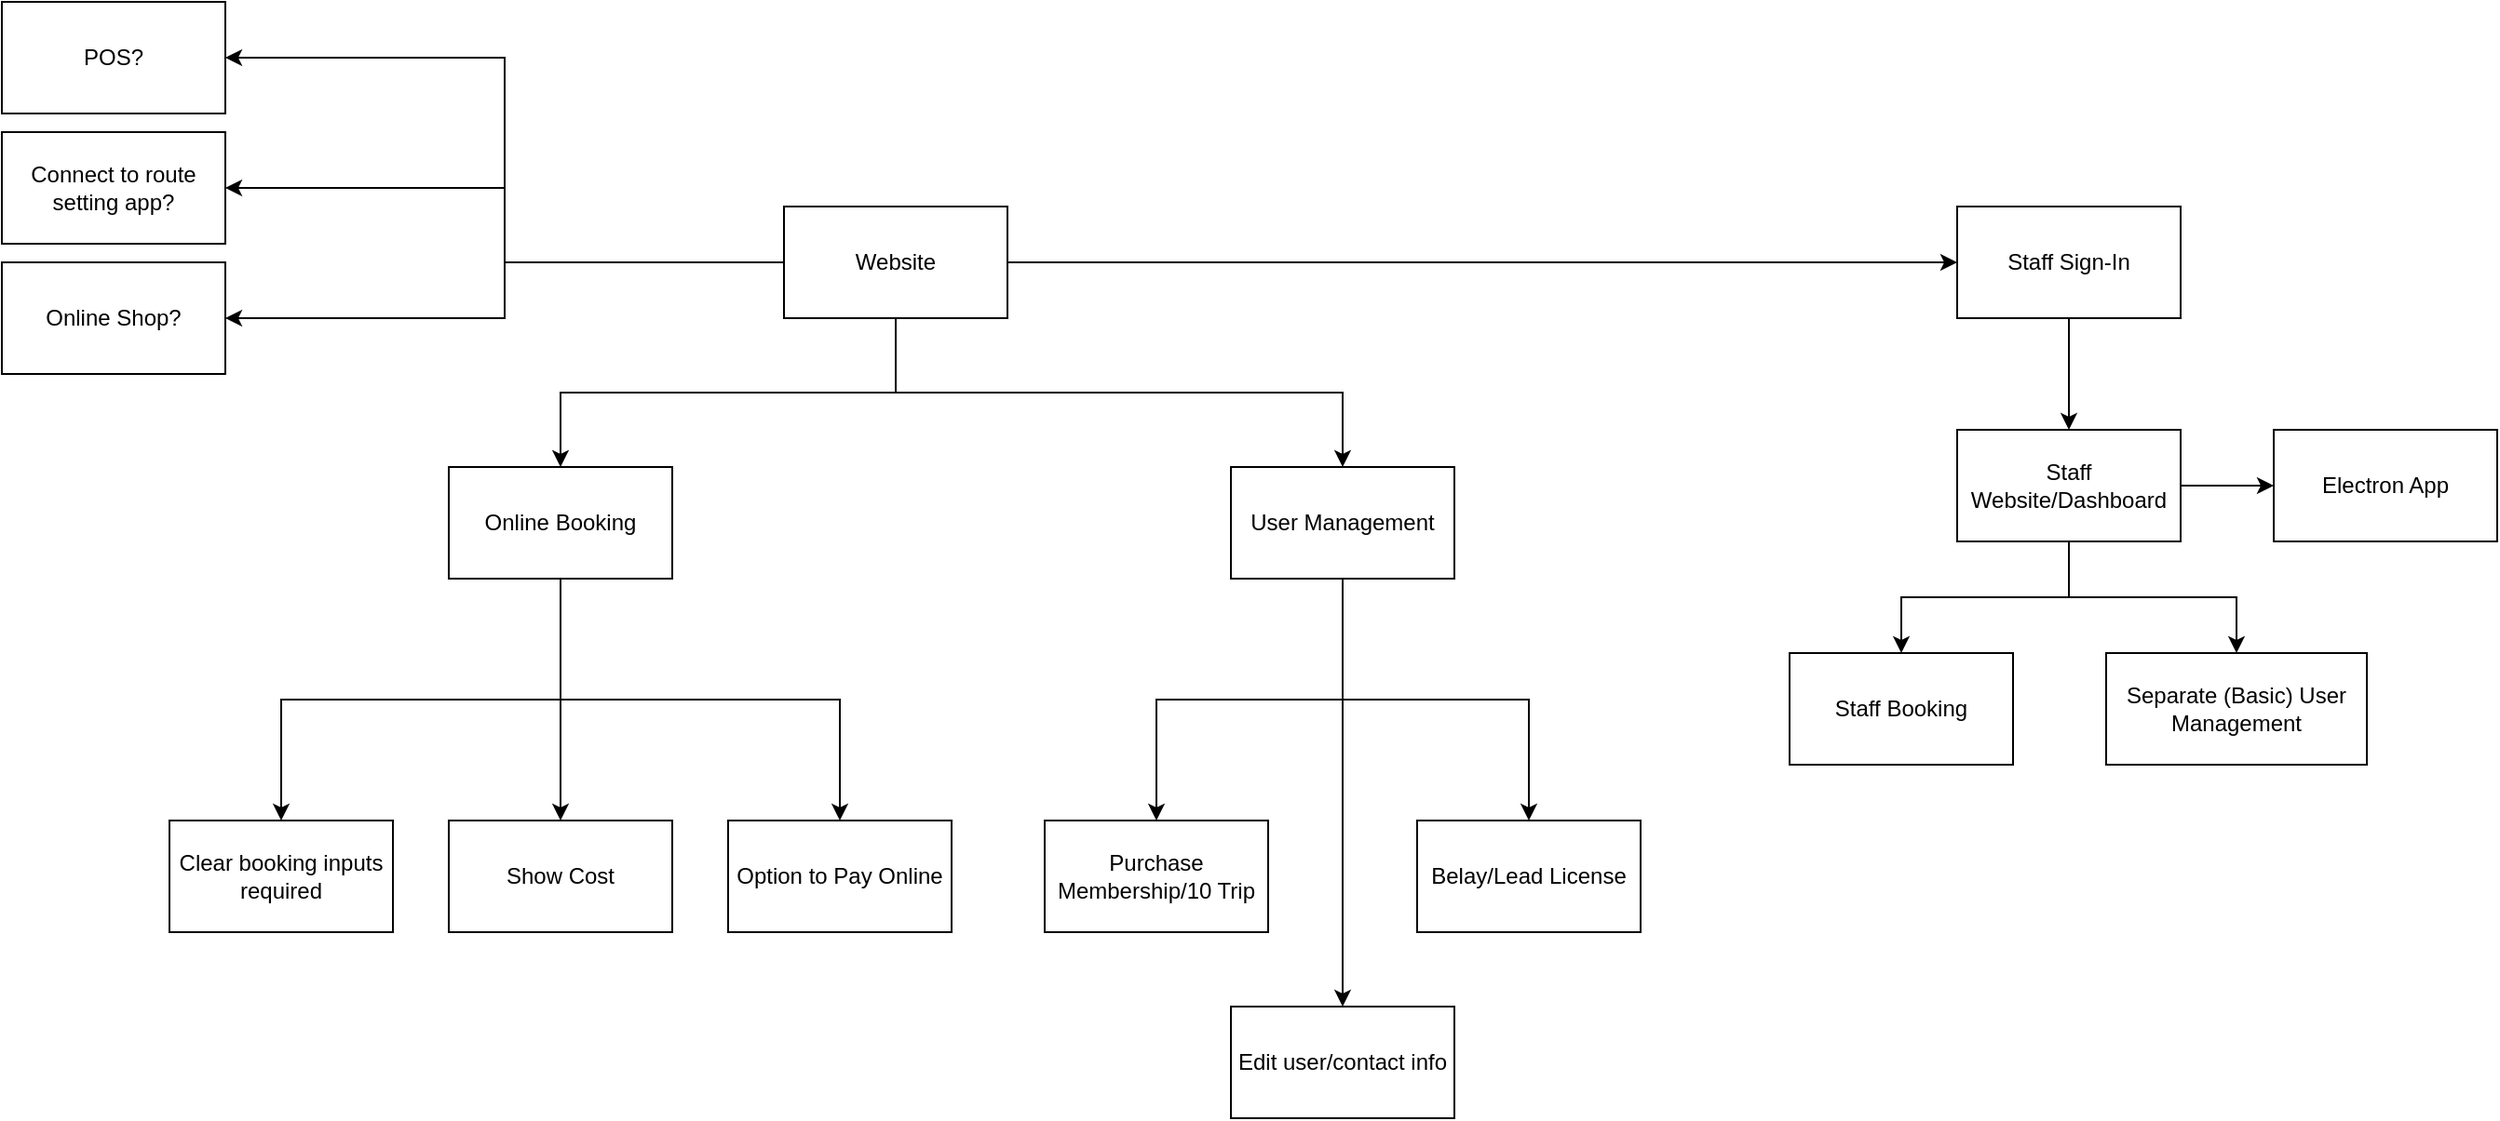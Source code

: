 <mxfile version="13.8.9-1" type="device"><diagram id="BgLkFD2oOzztteIyFf5E" name="Page-1"><mxGraphModel dx="2047" dy="2281" grid="1" gridSize="10" guides="1" tooltips="1" connect="1" arrows="1" fold="1" page="1" pageScale="1" pageWidth="827" pageHeight="1169" math="0" shadow="0"><root><mxCell id="0"/><mxCell id="1" parent="0"/><mxCell id="4V6EDmsgNlKsgFKjrRRw-4" style="edgeStyle=orthogonalEdgeStyle;rounded=0;orthogonalLoop=1;jettySize=auto;html=1;exitX=0.5;exitY=1;exitDx=0;exitDy=0;" edge="1" parent="1" source="4V6EDmsgNlKsgFKjrRRw-1" target="4V6EDmsgNlKsgFKjrRRw-2"><mxGeometry relative="1" as="geometry"/></mxCell><mxCell id="4V6EDmsgNlKsgFKjrRRw-6" style="edgeStyle=orthogonalEdgeStyle;rounded=0;orthogonalLoop=1;jettySize=auto;html=1;exitX=0.5;exitY=1;exitDx=0;exitDy=0;entryX=0.5;entryY=0;entryDx=0;entryDy=0;" edge="1" parent="1" source="4V6EDmsgNlKsgFKjrRRw-1" target="4V6EDmsgNlKsgFKjrRRw-3"><mxGeometry relative="1" as="geometry"/></mxCell><mxCell id="4V6EDmsgNlKsgFKjrRRw-9" style="edgeStyle=orthogonalEdgeStyle;rounded=0;orthogonalLoop=1;jettySize=auto;html=1;exitX=1;exitY=0.5;exitDx=0;exitDy=0;entryX=0;entryY=0.5;entryDx=0;entryDy=0;" edge="1" parent="1" source="4V6EDmsgNlKsgFKjrRRw-1" target="4V6EDmsgNlKsgFKjrRRw-8"><mxGeometry relative="1" as="geometry"/></mxCell><mxCell id="4V6EDmsgNlKsgFKjrRRw-25" style="edgeStyle=orthogonalEdgeStyle;rounded=0;orthogonalLoop=1;jettySize=auto;html=1;exitX=0;exitY=0.5;exitDx=0;exitDy=0;" edge="1" parent="1" source="4V6EDmsgNlKsgFKjrRRw-1" target="4V6EDmsgNlKsgFKjrRRw-24"><mxGeometry relative="1" as="geometry"/></mxCell><mxCell id="4V6EDmsgNlKsgFKjrRRw-37" style="edgeStyle=orthogonalEdgeStyle;rounded=0;orthogonalLoop=1;jettySize=auto;html=1;exitX=0;exitY=0.5;exitDx=0;exitDy=0;entryX=1;entryY=0.5;entryDx=0;entryDy=0;" edge="1" parent="1" source="4V6EDmsgNlKsgFKjrRRw-1" target="4V6EDmsgNlKsgFKjrRRw-36"><mxGeometry relative="1" as="geometry"/></mxCell><mxCell id="4V6EDmsgNlKsgFKjrRRw-39" style="edgeStyle=orthogonalEdgeStyle;rounded=0;orthogonalLoop=1;jettySize=auto;html=1;exitX=0;exitY=0.5;exitDx=0;exitDy=0;entryX=1;entryY=0.5;entryDx=0;entryDy=0;" edge="1" parent="1" source="4V6EDmsgNlKsgFKjrRRw-1" target="4V6EDmsgNlKsgFKjrRRw-38"><mxGeometry relative="1" as="geometry"/></mxCell><mxCell id="4V6EDmsgNlKsgFKjrRRw-1" value="Website" style="rounded=0;whiteSpace=wrap;html=1;" vertex="1" parent="1"><mxGeometry x="300" y="60" width="120" height="60" as="geometry"/></mxCell><mxCell id="4V6EDmsgNlKsgFKjrRRw-29" style="edgeStyle=orthogonalEdgeStyle;rounded=0;orthogonalLoop=1;jettySize=auto;html=1;exitX=0.5;exitY=1;exitDx=0;exitDy=0;entryX=0.5;entryY=0;entryDx=0;entryDy=0;" edge="1" parent="1" source="4V6EDmsgNlKsgFKjrRRw-2" target="4V6EDmsgNlKsgFKjrRRw-28"><mxGeometry relative="1" as="geometry"/></mxCell><mxCell id="4V6EDmsgNlKsgFKjrRRw-30" style="edgeStyle=orthogonalEdgeStyle;rounded=0;orthogonalLoop=1;jettySize=auto;html=1;exitX=0.5;exitY=1;exitDx=0;exitDy=0;entryX=0.5;entryY=0;entryDx=0;entryDy=0;" edge="1" parent="1" source="4V6EDmsgNlKsgFKjrRRw-2" target="4V6EDmsgNlKsgFKjrRRw-27"><mxGeometry relative="1" as="geometry"/></mxCell><mxCell id="4V6EDmsgNlKsgFKjrRRw-32" style="edgeStyle=orthogonalEdgeStyle;rounded=0;orthogonalLoop=1;jettySize=auto;html=1;exitX=0.5;exitY=1;exitDx=0;exitDy=0;entryX=0.5;entryY=0;entryDx=0;entryDy=0;" edge="1" parent="1" source="4V6EDmsgNlKsgFKjrRRw-2" target="4V6EDmsgNlKsgFKjrRRw-31"><mxGeometry relative="1" as="geometry"/></mxCell><mxCell id="4V6EDmsgNlKsgFKjrRRw-2" value="Online Booking" style="rounded=0;whiteSpace=wrap;html=1;" vertex="1" parent="1"><mxGeometry x="120" y="200" width="120" height="60" as="geometry"/></mxCell><mxCell id="4V6EDmsgNlKsgFKjrRRw-20" style="edgeStyle=orthogonalEdgeStyle;rounded=0;orthogonalLoop=1;jettySize=auto;html=1;exitX=0.5;exitY=1;exitDx=0;exitDy=0;entryX=0.5;entryY=0;entryDx=0;entryDy=0;" edge="1" parent="1" source="4V6EDmsgNlKsgFKjrRRw-3" target="4V6EDmsgNlKsgFKjrRRw-19"><mxGeometry relative="1" as="geometry"/></mxCell><mxCell id="4V6EDmsgNlKsgFKjrRRw-23" style="edgeStyle=orthogonalEdgeStyle;rounded=0;orthogonalLoop=1;jettySize=auto;html=1;exitX=0.5;exitY=1;exitDx=0;exitDy=0;entryX=0.5;entryY=0;entryDx=0;entryDy=0;" edge="1" parent="1" source="4V6EDmsgNlKsgFKjrRRw-3" target="4V6EDmsgNlKsgFKjrRRw-22"><mxGeometry relative="1" as="geometry"/></mxCell><mxCell id="4V6EDmsgNlKsgFKjrRRw-35" style="edgeStyle=orthogonalEdgeStyle;rounded=0;orthogonalLoop=1;jettySize=auto;html=1;exitX=0.5;exitY=1;exitDx=0;exitDy=0;" edge="1" parent="1" source="4V6EDmsgNlKsgFKjrRRw-3" target="4V6EDmsgNlKsgFKjrRRw-34"><mxGeometry relative="1" as="geometry"/></mxCell><mxCell id="4V6EDmsgNlKsgFKjrRRw-3" value="User Management" style="rounded=0;whiteSpace=wrap;html=1;" vertex="1" parent="1"><mxGeometry x="540" y="200" width="120" height="60" as="geometry"/></mxCell><mxCell id="4V6EDmsgNlKsgFKjrRRw-13" style="edgeStyle=orthogonalEdgeStyle;rounded=0;orthogonalLoop=1;jettySize=auto;html=1;exitX=0.5;exitY=1;exitDx=0;exitDy=0;entryX=0.5;entryY=0;entryDx=0;entryDy=0;" edge="1" parent="1" source="4V6EDmsgNlKsgFKjrRRw-7" target="4V6EDmsgNlKsgFKjrRRw-12"><mxGeometry relative="1" as="geometry"/></mxCell><mxCell id="4V6EDmsgNlKsgFKjrRRw-26" style="edgeStyle=orthogonalEdgeStyle;rounded=0;orthogonalLoop=1;jettySize=auto;html=1;exitX=0.5;exitY=1;exitDx=0;exitDy=0;" edge="1" parent="1" source="4V6EDmsgNlKsgFKjrRRw-7" target="4V6EDmsgNlKsgFKjrRRw-11"><mxGeometry relative="1" as="geometry"/></mxCell><mxCell id="4V6EDmsgNlKsgFKjrRRw-41" style="edgeStyle=orthogonalEdgeStyle;rounded=0;orthogonalLoop=1;jettySize=auto;html=1;exitX=1;exitY=0.5;exitDx=0;exitDy=0;entryX=0;entryY=0.5;entryDx=0;entryDy=0;" edge="1" parent="1" source="4V6EDmsgNlKsgFKjrRRw-7" target="4V6EDmsgNlKsgFKjrRRw-40"><mxGeometry relative="1" as="geometry"/></mxCell><mxCell id="4V6EDmsgNlKsgFKjrRRw-7" value="Staff Website/Dashboard" style="rounded=0;whiteSpace=wrap;html=1;" vertex="1" parent="1"><mxGeometry x="930" y="180" width="120" height="60" as="geometry"/></mxCell><mxCell id="4V6EDmsgNlKsgFKjrRRw-10" style="edgeStyle=orthogonalEdgeStyle;rounded=0;orthogonalLoop=1;jettySize=auto;html=1;exitX=0.5;exitY=1;exitDx=0;exitDy=0;entryX=0.5;entryY=0;entryDx=0;entryDy=0;" edge="1" parent="1" source="4V6EDmsgNlKsgFKjrRRw-8" target="4V6EDmsgNlKsgFKjrRRw-7"><mxGeometry relative="1" as="geometry"/></mxCell><mxCell id="4V6EDmsgNlKsgFKjrRRw-8" value="Staff Sign-In" style="rounded=0;whiteSpace=wrap;html=1;" vertex="1" parent="1"><mxGeometry x="930" y="60" width="120" height="60" as="geometry"/></mxCell><mxCell id="4V6EDmsgNlKsgFKjrRRw-11" value="Separate (Basic) User Management" style="rounded=0;whiteSpace=wrap;html=1;" vertex="1" parent="1"><mxGeometry x="1010" y="300" width="140" height="60" as="geometry"/></mxCell><mxCell id="4V6EDmsgNlKsgFKjrRRw-12" value="Staff Booking" style="rounded=0;whiteSpace=wrap;html=1;" vertex="1" parent="1"><mxGeometry x="840" y="300" width="120" height="60" as="geometry"/></mxCell><mxCell id="4V6EDmsgNlKsgFKjrRRw-19" value="Purchase Membership/10 Trip" style="rounded=0;whiteSpace=wrap;html=1;" vertex="1" parent="1"><mxGeometry x="440" y="390" width="120" height="60" as="geometry"/></mxCell><mxCell id="4V6EDmsgNlKsgFKjrRRw-22" value="Edit user/contact info" style="rounded=0;whiteSpace=wrap;html=1;" vertex="1" parent="1"><mxGeometry x="540" y="490" width="120" height="60" as="geometry"/></mxCell><mxCell id="4V6EDmsgNlKsgFKjrRRw-24" value="Connect to route setting app?" style="rounded=0;whiteSpace=wrap;html=1;" vertex="1" parent="1"><mxGeometry x="-120" y="20" width="120" height="60" as="geometry"/></mxCell><mxCell id="4V6EDmsgNlKsgFKjrRRw-27" value="Show Cost" style="rounded=0;whiteSpace=wrap;html=1;" vertex="1" parent="1"><mxGeometry x="120" y="390" width="120" height="60" as="geometry"/></mxCell><mxCell id="4V6EDmsgNlKsgFKjrRRw-28" value="Clear booking inputs required" style="rounded=0;whiteSpace=wrap;html=1;" vertex="1" parent="1"><mxGeometry x="-30" y="390" width="120" height="60" as="geometry"/></mxCell><mxCell id="4V6EDmsgNlKsgFKjrRRw-31" value="Option to Pay Online" style="rounded=0;whiteSpace=wrap;html=1;" vertex="1" parent="1"><mxGeometry x="270" y="390" width="120" height="60" as="geometry"/></mxCell><mxCell id="4V6EDmsgNlKsgFKjrRRw-34" value="Belay/Lead License" style="rounded=0;whiteSpace=wrap;html=1;" vertex="1" parent="1"><mxGeometry x="640" y="390" width="120" height="60" as="geometry"/></mxCell><mxCell id="4V6EDmsgNlKsgFKjrRRw-36" value="Online Shop?" style="rounded=0;whiteSpace=wrap;html=1;" vertex="1" parent="1"><mxGeometry x="-120" y="90" width="120" height="60" as="geometry"/></mxCell><mxCell id="4V6EDmsgNlKsgFKjrRRw-38" value="POS?" style="rounded=0;whiteSpace=wrap;html=1;" vertex="1" parent="1"><mxGeometry x="-120" y="-50" width="120" height="60" as="geometry"/></mxCell><mxCell id="4V6EDmsgNlKsgFKjrRRw-40" value="Electron App" style="rounded=0;whiteSpace=wrap;html=1;" vertex="1" parent="1"><mxGeometry x="1100" y="180" width="120" height="60" as="geometry"/></mxCell></root></mxGraphModel></diagram></mxfile>